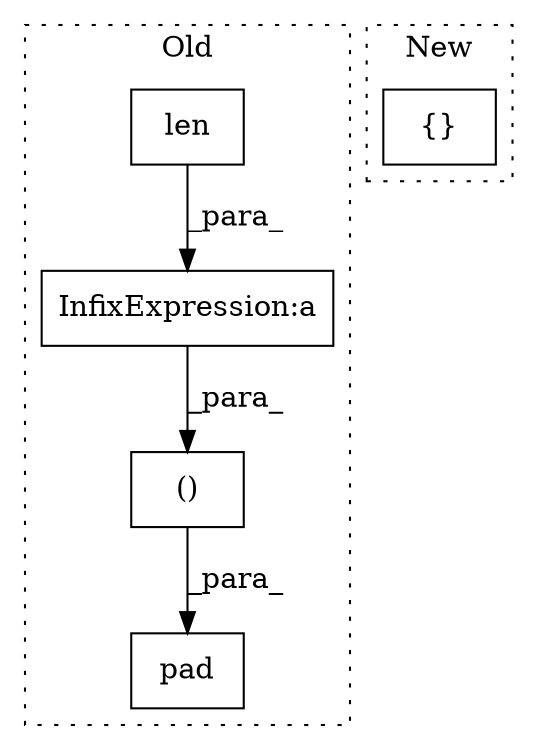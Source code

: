 digraph G {
subgraph cluster0 {
1 [label="pad" a="32" s="1096,1162" l="4,1" shape="box"];
3 [label="()" a="106" s="1110" l="44" shape="box"];
4 [label="len" a="32" s="1062,1070" l="4,1" shape="box"];
5 [label="InfixExpression:a" a="27" s="1146" l="3" shape="box"];
label = "Old";
style="dotted";
}
subgraph cluster1 {
2 [label="{}" a="4" s="1219,1240" l="6,2" shape="box"];
label = "New";
style="dotted";
}
3 -> 1 [label="_para_"];
4 -> 5 [label="_para_"];
5 -> 3 [label="_para_"];
}